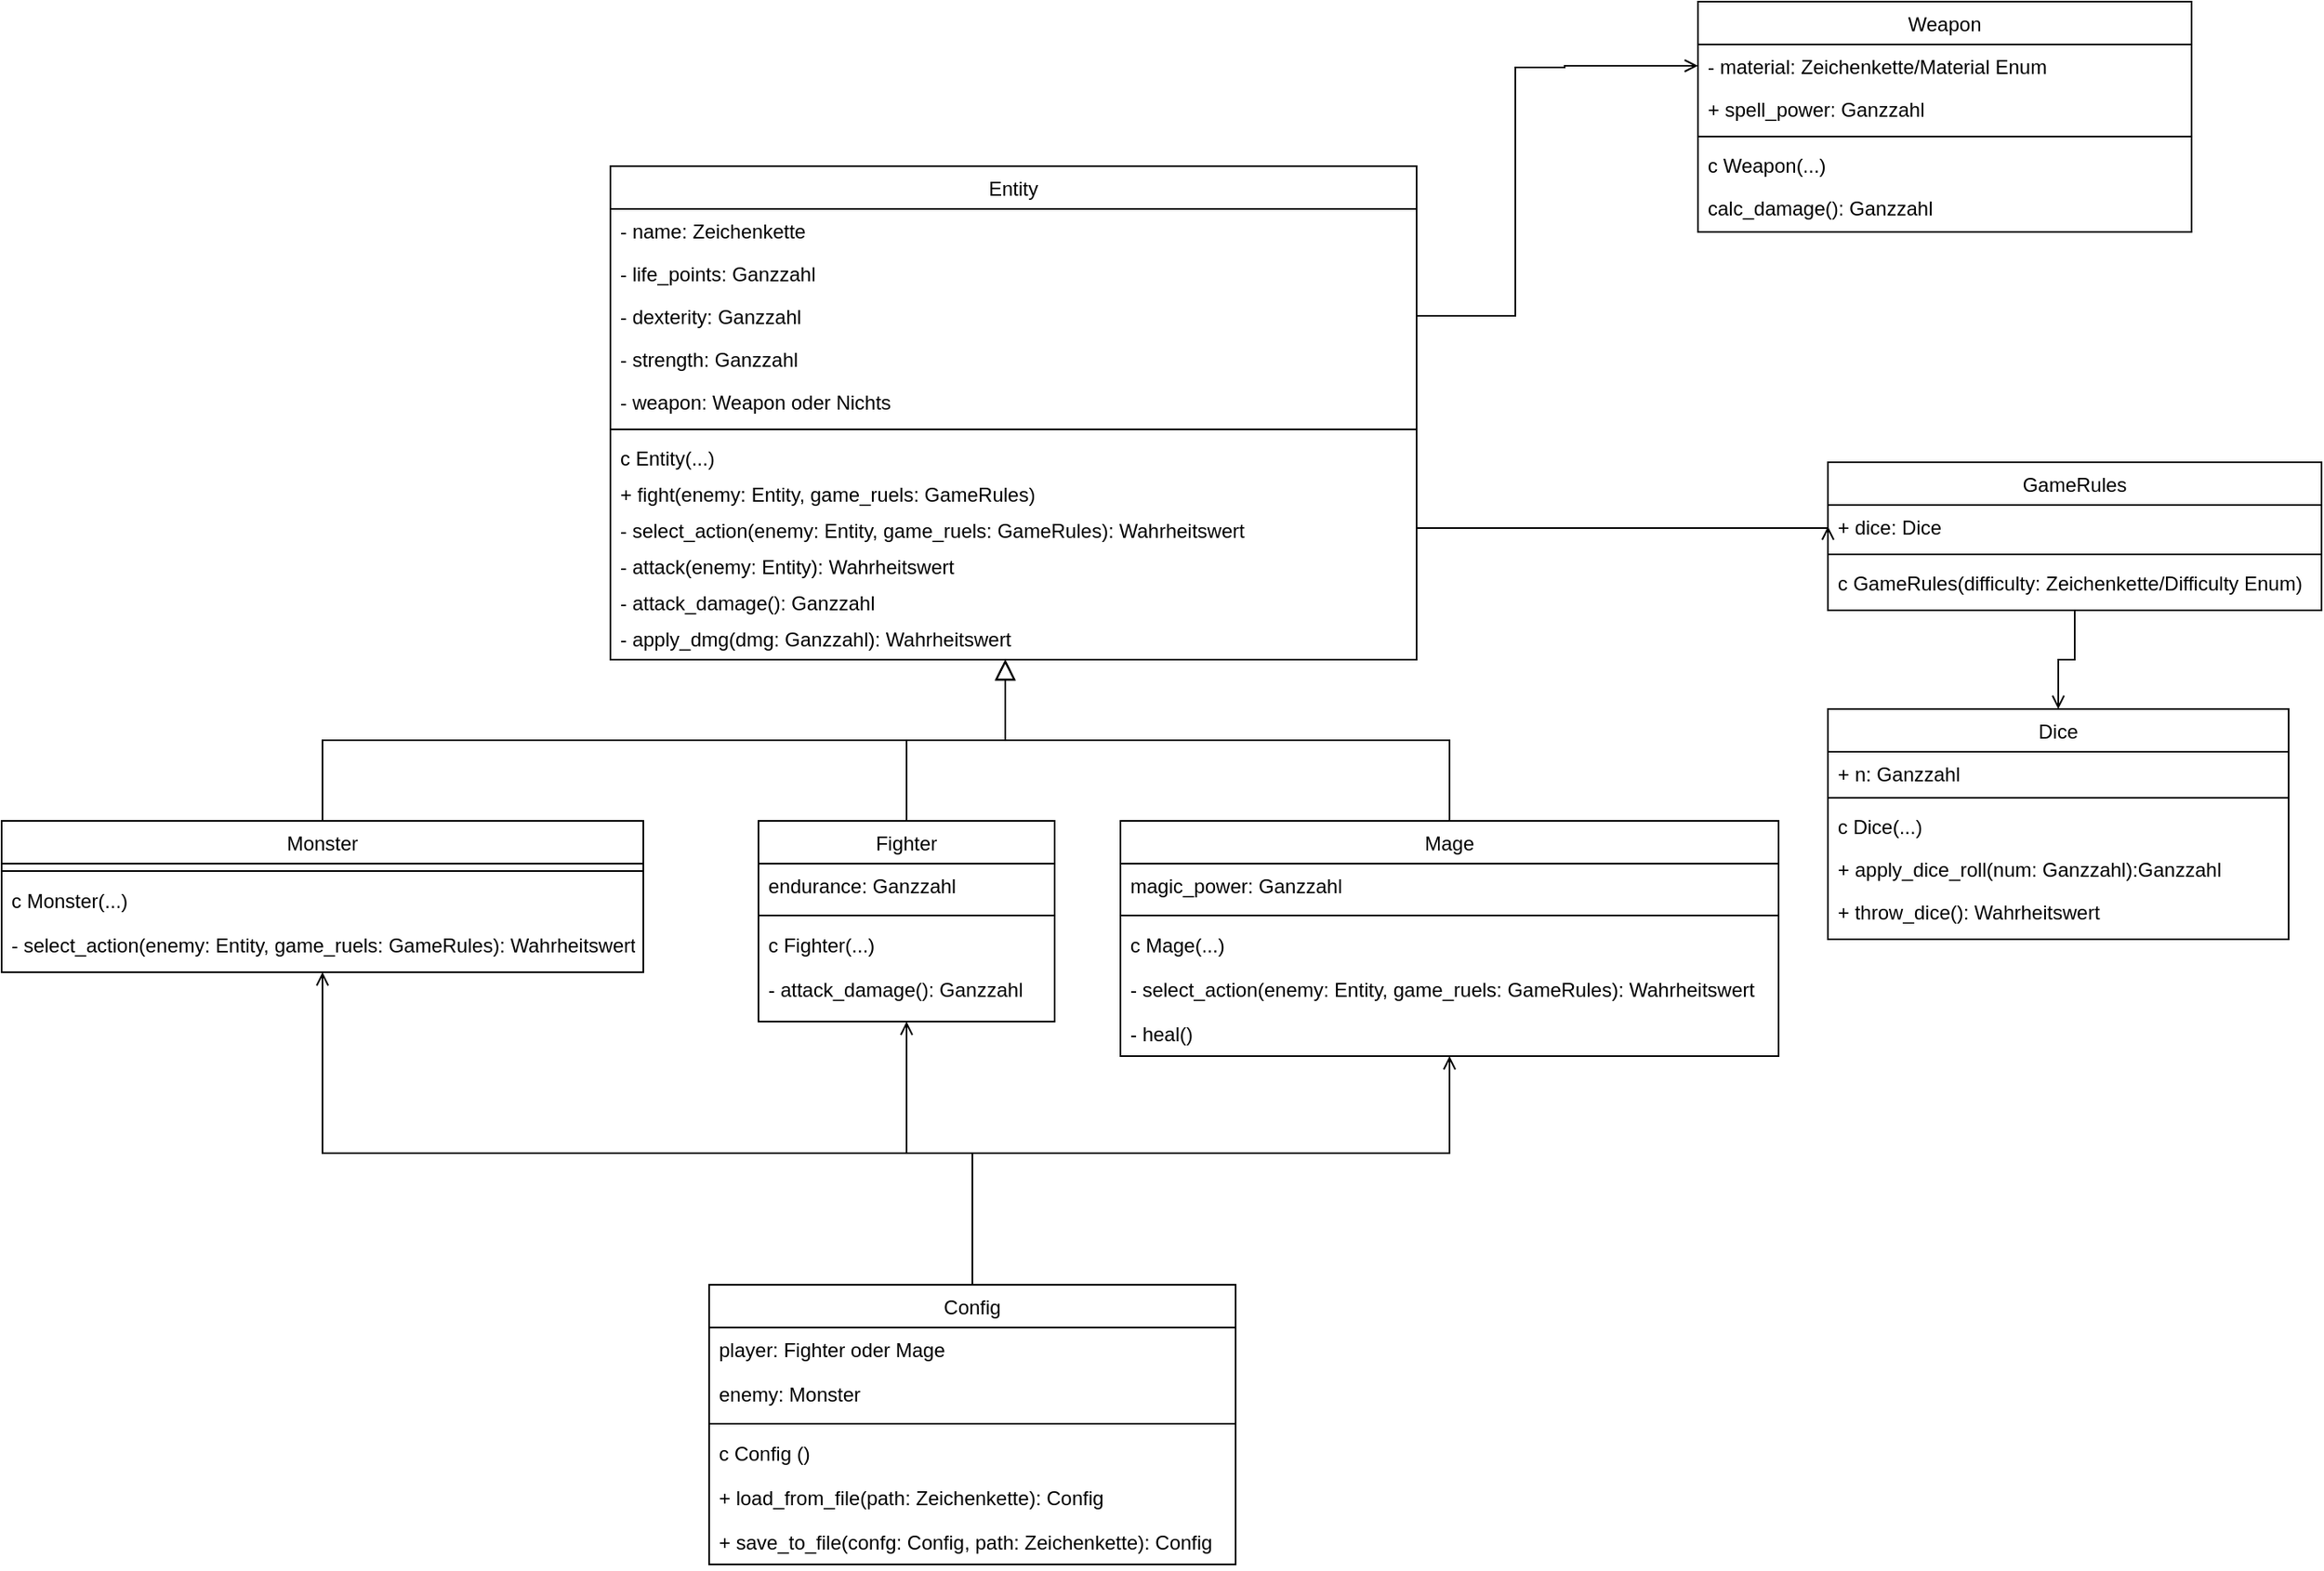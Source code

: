 <mxfile version="26.0.10">
  <diagram id="C5RBs43oDa-KdzZeNtuy" name="Page-1">
    <mxGraphModel dx="976" dy="728" grid="1" gridSize="10" guides="1" tooltips="1" connect="1" arrows="1" fold="1" page="1" pageScale="1" pageWidth="827" pageHeight="1169" math="0" shadow="0">
      <root>
        <mxCell id="WIyWlLk6GJQsqaUBKTNV-0" />
        <mxCell id="WIyWlLk6GJQsqaUBKTNV-1" parent="WIyWlLk6GJQsqaUBKTNV-0" />
        <mxCell id="zkfFHV4jXpPFQw0GAbJ--0" value="Entity" style="swimlane;fontStyle=0;align=center;verticalAlign=top;childLayout=stackLayout;horizontal=1;startSize=26;horizontalStack=0;resizeParent=1;resizeLast=0;collapsible=1;marginBottom=0;rounded=0;shadow=0;strokeWidth=1;" parent="WIyWlLk6GJQsqaUBKTNV-1" vertex="1">
          <mxGeometry x="580" y="240" width="490" height="300" as="geometry">
            <mxRectangle x="230" y="140" width="160" height="26" as="alternateBounds" />
          </mxGeometry>
        </mxCell>
        <mxCell id="zkfFHV4jXpPFQw0GAbJ--1" value="- name: Zeichenkette" style="text;align=left;verticalAlign=top;spacingLeft=4;spacingRight=4;overflow=hidden;rotatable=0;points=[[0,0.5],[1,0.5]];portConstraint=eastwest;" parent="zkfFHV4jXpPFQw0GAbJ--0" vertex="1">
          <mxGeometry y="26" width="490" height="26" as="geometry" />
        </mxCell>
        <mxCell id="zkfFHV4jXpPFQw0GAbJ--2" value="- life_points: Ganzzahl" style="text;align=left;verticalAlign=top;spacingLeft=4;spacingRight=4;overflow=hidden;rotatable=0;points=[[0,0.5],[1,0.5]];portConstraint=eastwest;rounded=0;shadow=0;html=0;" parent="zkfFHV4jXpPFQw0GAbJ--0" vertex="1">
          <mxGeometry y="52" width="490" height="26" as="geometry" />
        </mxCell>
        <mxCell id="zkfFHV4jXpPFQw0GAbJ--3" value="- dexterity: Ganzzahl" style="text;align=left;verticalAlign=top;spacingLeft=4;spacingRight=4;overflow=hidden;rotatable=0;points=[[0,0.5],[1,0.5]];portConstraint=eastwest;rounded=0;shadow=0;html=0;" parent="zkfFHV4jXpPFQw0GAbJ--0" vertex="1">
          <mxGeometry y="78" width="490" height="26" as="geometry" />
        </mxCell>
        <mxCell id="boEaTihiIEr0a7xUd6vV-0" value="- strength: Ganzzahl" style="text;align=left;verticalAlign=top;spacingLeft=4;spacingRight=4;overflow=hidden;rotatable=0;points=[[0,0.5],[1,0.5]];portConstraint=eastwest;rounded=0;shadow=0;html=0;" parent="zkfFHV4jXpPFQw0GAbJ--0" vertex="1">
          <mxGeometry y="104" width="490" height="26" as="geometry" />
        </mxCell>
        <mxCell id="boEaTihiIEr0a7xUd6vV-1" value="- weapon: Weapon oder Nichts" style="text;align=left;verticalAlign=top;spacingLeft=4;spacingRight=4;overflow=hidden;rotatable=0;points=[[0,0.5],[1,0.5]];portConstraint=eastwest;rounded=0;shadow=0;html=0;" parent="zkfFHV4jXpPFQw0GAbJ--0" vertex="1">
          <mxGeometry y="130" width="490" height="26" as="geometry" />
        </mxCell>
        <mxCell id="zkfFHV4jXpPFQw0GAbJ--4" value="" style="line;html=1;strokeWidth=1;align=left;verticalAlign=middle;spacingTop=-1;spacingLeft=3;spacingRight=3;rotatable=0;labelPosition=right;points=[];portConstraint=eastwest;" parent="zkfFHV4jXpPFQw0GAbJ--0" vertex="1">
          <mxGeometry y="156" width="490" height="8" as="geometry" />
        </mxCell>
        <mxCell id="zkfFHV4jXpPFQw0GAbJ--5" value="c Entity(...)" style="text;align=left;verticalAlign=top;spacingLeft=4;spacingRight=4;overflow=hidden;rotatable=0;points=[[0,0.5],[1,0.5]];portConstraint=eastwest;" parent="zkfFHV4jXpPFQw0GAbJ--0" vertex="1">
          <mxGeometry y="164" width="490" height="22" as="geometry" />
        </mxCell>
        <mxCell id="boEaTihiIEr0a7xUd6vV-37" value="+ fight(enemy: Entity, game_ruels: GameRules)" style="text;align=left;verticalAlign=top;spacingLeft=4;spacingRight=4;overflow=hidden;rotatable=0;points=[[0,0.5],[1,0.5]];portConstraint=eastwest;" parent="zkfFHV4jXpPFQw0GAbJ--0" vertex="1">
          <mxGeometry y="186" width="490" height="22" as="geometry" />
        </mxCell>
        <mxCell id="boEaTihiIEr0a7xUd6vV-5" value="- select_action(enemy: Entity, game_ruels: GameRules): Wahrheitswert" style="text;align=left;verticalAlign=top;spacingLeft=4;spacingRight=4;overflow=hidden;rotatable=0;points=[[0,0.5],[1,0.5]];portConstraint=eastwest;" parent="zkfFHV4jXpPFQw0GAbJ--0" vertex="1">
          <mxGeometry y="208" width="490" height="22" as="geometry" />
        </mxCell>
        <mxCell id="boEaTihiIEr0a7xUd6vV-6" value="- attack(enemy: Entity): Wahrheitswert" style="text;align=left;verticalAlign=top;spacingLeft=4;spacingRight=4;overflow=hidden;rotatable=0;points=[[0,0.5],[1,0.5]];portConstraint=eastwest;" parent="zkfFHV4jXpPFQw0GAbJ--0" vertex="1">
          <mxGeometry y="230" width="490" height="22" as="geometry" />
        </mxCell>
        <mxCell id="boEaTihiIEr0a7xUd6vV-3" value="- attack_damage(): Ganzzahl" style="text;align=left;verticalAlign=top;spacingLeft=4;spacingRight=4;overflow=hidden;rotatable=0;points=[[0,0.5],[1,0.5]];portConstraint=eastwest;" parent="zkfFHV4jXpPFQw0GAbJ--0" vertex="1">
          <mxGeometry y="252" width="490" height="22" as="geometry" />
        </mxCell>
        <mxCell id="boEaTihiIEr0a7xUd6vV-2" value="- apply_dmg(dmg: Ganzzahl): Wahrheitswert" style="text;align=left;verticalAlign=top;spacingLeft=4;spacingRight=4;overflow=hidden;rotatable=0;points=[[0,0.5],[1,0.5]];portConstraint=eastwest;" parent="zkfFHV4jXpPFQw0GAbJ--0" vertex="1">
          <mxGeometry y="274" width="490" height="22" as="geometry" />
        </mxCell>
        <mxCell id="zkfFHV4jXpPFQw0GAbJ--12" value="" style="endArrow=block;endSize=10;endFill=0;shadow=0;strokeWidth=1;rounded=0;curved=0;edgeStyle=elbowEdgeStyle;elbow=vertical;exitX=0.5;exitY=0;exitDx=0;exitDy=0;" parent="WIyWlLk6GJQsqaUBKTNV-1" source="boEaTihiIEr0a7xUd6vV-19" edge="1">
          <mxGeometry width="160" relative="1" as="geometry">
            <mxPoint x="760" y="630" as="sourcePoint" />
            <mxPoint x="820" y="540" as="targetPoint" />
          </mxGeometry>
        </mxCell>
        <mxCell id="boEaTihiIEr0a7xUd6vV-56" style="edgeStyle=orthogonalEdgeStyle;rounded=0;orthogonalLoop=1;jettySize=auto;html=1;endArrow=open;endFill=0;" parent="WIyWlLk6GJQsqaUBKTNV-1" source="boEaTihiIEr0a7xUd6vV-45" target="zkfFHV4jXpPFQw0GAbJ--13" edge="1">
          <mxGeometry relative="1" as="geometry">
            <Array as="points">
              <mxPoint x="800" y="840" />
              <mxPoint x="1090" y="840" />
            </Array>
          </mxGeometry>
        </mxCell>
        <mxCell id="zkfFHV4jXpPFQw0GAbJ--13" value="Mage" style="swimlane;fontStyle=0;align=center;verticalAlign=top;childLayout=stackLayout;horizontal=1;startSize=26;horizontalStack=0;resizeParent=1;resizeLast=0;collapsible=1;marginBottom=0;rounded=0;shadow=0;strokeWidth=1;" parent="WIyWlLk6GJQsqaUBKTNV-1" vertex="1">
          <mxGeometry x="890" y="638" width="400" height="143" as="geometry">
            <mxRectangle x="340" y="380" width="170" height="26" as="alternateBounds" />
          </mxGeometry>
        </mxCell>
        <mxCell id="zkfFHV4jXpPFQw0GAbJ--14" value="magic_power: Ganzzahl" style="text;align=left;verticalAlign=top;spacingLeft=4;spacingRight=4;overflow=hidden;rotatable=0;points=[[0,0.5],[1,0.5]];portConstraint=eastwest;" parent="zkfFHV4jXpPFQw0GAbJ--13" vertex="1">
          <mxGeometry y="26" width="400" height="27" as="geometry" />
        </mxCell>
        <mxCell id="zkfFHV4jXpPFQw0GAbJ--15" value="" style="line;html=1;strokeWidth=1;align=left;verticalAlign=middle;spacingTop=-1;spacingLeft=3;spacingRight=3;rotatable=0;labelPosition=right;points=[];portConstraint=eastwest;" parent="zkfFHV4jXpPFQw0GAbJ--13" vertex="1">
          <mxGeometry y="53" width="400" height="9" as="geometry" />
        </mxCell>
        <mxCell id="boEaTihiIEr0a7xUd6vV-15" value="c Mage(...)" style="text;align=left;verticalAlign=top;spacingLeft=4;spacingRight=4;overflow=hidden;rotatable=0;points=[[0,0.5],[1,0.5]];portConstraint=eastwest;" parent="zkfFHV4jXpPFQw0GAbJ--13" vertex="1">
          <mxGeometry y="62" width="400" height="27" as="geometry" />
        </mxCell>
        <mxCell id="boEaTihiIEr0a7xUd6vV-17" value="- select_action(enemy: Entity, game_ruels: GameRules): Wahrheitswert" style="text;align=left;verticalAlign=top;spacingLeft=4;spacingRight=4;overflow=hidden;rotatable=0;points=[[0,0.5],[1,0.5]];portConstraint=eastwest;" parent="zkfFHV4jXpPFQw0GAbJ--13" vertex="1">
          <mxGeometry y="89" width="400" height="27" as="geometry" />
        </mxCell>
        <mxCell id="boEaTihiIEr0a7xUd6vV-18" value="- heal()" style="text;align=left;verticalAlign=top;spacingLeft=4;spacingRight=4;overflow=hidden;rotatable=0;points=[[0,0.5],[1,0.5]];portConstraint=eastwest;" parent="zkfFHV4jXpPFQw0GAbJ--13" vertex="1">
          <mxGeometry y="116" width="400" height="27" as="geometry" />
        </mxCell>
        <mxCell id="zkfFHV4jXpPFQw0GAbJ--16" value="" style="endArrow=block;endSize=10;endFill=0;shadow=0;strokeWidth=1;rounded=0;curved=0;edgeStyle=elbowEdgeStyle;elbow=vertical;exitX=0.5;exitY=0;exitDx=0;exitDy=0;" parent="WIyWlLk6GJQsqaUBKTNV-1" source="zkfFHV4jXpPFQw0GAbJ--13" edge="1">
          <mxGeometry width="160" relative="1" as="geometry">
            <mxPoint x="930" y="638" as="sourcePoint" />
            <mxPoint x="820" y="540" as="targetPoint" />
          </mxGeometry>
        </mxCell>
        <mxCell id="boEaTihiIEr0a7xUd6vV-7" style="edgeStyle=orthogonalEdgeStyle;rounded=0;orthogonalLoop=1;jettySize=auto;html=1;endArrow=open;endFill=0;entryX=0.5;entryY=0;entryDx=0;entryDy=0;" parent="WIyWlLk6GJQsqaUBKTNV-1" source="zkfFHV4jXpPFQw0GAbJ--17" target="boEaTihiIEr0a7xUd6vV-8" edge="1">
          <mxGeometry relative="1" as="geometry">
            <mxPoint x="1425.0" y="570" as="targetPoint" />
          </mxGeometry>
        </mxCell>
        <mxCell id="zkfFHV4jXpPFQw0GAbJ--17" value="GameRules" style="swimlane;fontStyle=0;align=center;verticalAlign=top;childLayout=stackLayout;horizontal=1;startSize=26;horizontalStack=0;resizeParent=1;resizeLast=0;collapsible=1;marginBottom=0;rounded=0;shadow=0;strokeWidth=1;" parent="WIyWlLk6GJQsqaUBKTNV-1" vertex="1">
          <mxGeometry x="1320" y="420" width="300" height="90" as="geometry">
            <mxRectangle x="550" y="140" width="160" height="26" as="alternateBounds" />
          </mxGeometry>
        </mxCell>
        <mxCell id="zkfFHV4jXpPFQw0GAbJ--18" value="+ dice: Dice" style="text;align=left;verticalAlign=top;spacingLeft=4;spacingRight=4;overflow=hidden;rotatable=0;points=[[0,0.5],[1,0.5]];portConstraint=eastwest;" parent="zkfFHV4jXpPFQw0GAbJ--17" vertex="1">
          <mxGeometry y="26" width="300" height="26" as="geometry" />
        </mxCell>
        <mxCell id="zkfFHV4jXpPFQw0GAbJ--23" value="" style="line;html=1;strokeWidth=1;align=left;verticalAlign=middle;spacingTop=-1;spacingLeft=3;spacingRight=3;rotatable=0;labelPosition=right;points=[];portConstraint=eastwest;" parent="zkfFHV4jXpPFQw0GAbJ--17" vertex="1">
          <mxGeometry y="52" width="300" height="8" as="geometry" />
        </mxCell>
        <mxCell id="zkfFHV4jXpPFQw0GAbJ--24" value="c GameRules(difficulty: Zeichenkette/Difficulty Enum)" style="text;align=left;verticalAlign=top;spacingLeft=4;spacingRight=4;overflow=hidden;rotatable=0;points=[[0,0.5],[1,0.5]];portConstraint=eastwest;" parent="zkfFHV4jXpPFQw0GAbJ--17" vertex="1">
          <mxGeometry y="60" width="300" height="26" as="geometry" />
        </mxCell>
        <mxCell id="zkfFHV4jXpPFQw0GAbJ--26" value="" style="endArrow=open;shadow=0;strokeWidth=1;rounded=0;curved=0;endFill=1;edgeStyle=elbowEdgeStyle;elbow=vertical;entryX=0;entryY=0.5;entryDx=0;entryDy=0;" parent="WIyWlLk6GJQsqaUBKTNV-1" target="zkfFHV4jXpPFQw0GAbJ--18" edge="1">
          <mxGeometry x="0.5" y="41" relative="1" as="geometry">
            <mxPoint x="1070" y="471" as="sourcePoint" />
            <mxPoint x="1150" y="470" as="targetPoint" />
            <mxPoint x="-40" y="32" as="offset" />
            <Array as="points">
              <mxPoint x="1310" y="460" />
            </Array>
          </mxGeometry>
        </mxCell>
        <mxCell id="zkfFHV4jXpPFQw0GAbJ--27" value="" style="resizable=0;align=left;verticalAlign=bottom;labelBackgroundColor=none;fontSize=12;" parent="zkfFHV4jXpPFQw0GAbJ--26" connectable="0" vertex="1">
          <mxGeometry x="-1" relative="1" as="geometry">
            <mxPoint y="4" as="offset" />
          </mxGeometry>
        </mxCell>
        <mxCell id="boEaTihiIEr0a7xUd6vV-8" value="Dice" style="swimlane;fontStyle=0;align=center;verticalAlign=top;childLayout=stackLayout;horizontal=1;startSize=26;horizontalStack=0;resizeParent=1;resizeLast=0;collapsible=1;marginBottom=0;rounded=0;shadow=0;strokeWidth=1;" parent="WIyWlLk6GJQsqaUBKTNV-1" vertex="1">
          <mxGeometry x="1320" y="570" width="280" height="140" as="geometry">
            <mxRectangle x="550" y="140" width="160" height="26" as="alternateBounds" />
          </mxGeometry>
        </mxCell>
        <mxCell id="boEaTihiIEr0a7xUd6vV-9" value="+ n: Ganzzahl" style="text;align=left;verticalAlign=top;spacingLeft=4;spacingRight=4;overflow=hidden;rotatable=0;points=[[0,0.5],[1,0.5]];portConstraint=eastwest;" parent="boEaTihiIEr0a7xUd6vV-8" vertex="1">
          <mxGeometry y="26" width="280" height="24" as="geometry" />
        </mxCell>
        <mxCell id="boEaTihiIEr0a7xUd6vV-10" value="" style="line;html=1;strokeWidth=1;align=left;verticalAlign=middle;spacingTop=-1;spacingLeft=3;spacingRight=3;rotatable=0;labelPosition=right;points=[];portConstraint=eastwest;" parent="boEaTihiIEr0a7xUd6vV-8" vertex="1">
          <mxGeometry y="50" width="280" height="8" as="geometry" />
        </mxCell>
        <mxCell id="boEaTihiIEr0a7xUd6vV-11" value="c Dice(...)" style="text;align=left;verticalAlign=top;spacingLeft=4;spacingRight=4;overflow=hidden;rotatable=0;points=[[0,0.5],[1,0.5]];portConstraint=eastwest;" parent="boEaTihiIEr0a7xUd6vV-8" vertex="1">
          <mxGeometry y="58" width="280" height="26" as="geometry" />
        </mxCell>
        <mxCell id="boEaTihiIEr0a7xUd6vV-13" value="+ apply_dice_roll(num: Ganzzahl):Ganzzahl" style="text;align=left;verticalAlign=top;spacingLeft=4;spacingRight=4;overflow=hidden;rotatable=0;points=[[0,0.5],[1,0.5]];portConstraint=eastwest;" parent="boEaTihiIEr0a7xUd6vV-8" vertex="1">
          <mxGeometry y="84" width="280" height="26" as="geometry" />
        </mxCell>
        <mxCell id="boEaTihiIEr0a7xUd6vV-14" value="+ throw_dice(): Wahrheitswert" style="text;align=left;verticalAlign=top;spacingLeft=4;spacingRight=4;overflow=hidden;rotatable=0;points=[[0,0.5],[1,0.5]];portConstraint=eastwest;" parent="boEaTihiIEr0a7xUd6vV-8" vertex="1">
          <mxGeometry y="110" width="280" height="26" as="geometry" />
        </mxCell>
        <mxCell id="boEaTihiIEr0a7xUd6vV-19" value="Fighter" style="swimlane;fontStyle=0;align=center;verticalAlign=top;childLayout=stackLayout;horizontal=1;startSize=26;horizontalStack=0;resizeParent=1;resizeLast=0;collapsible=1;marginBottom=0;rounded=0;shadow=0;strokeWidth=1;" parent="WIyWlLk6GJQsqaUBKTNV-1" vertex="1">
          <mxGeometry x="670" y="638" width="180" height="122" as="geometry">
            <mxRectangle x="340" y="380" width="170" height="26" as="alternateBounds" />
          </mxGeometry>
        </mxCell>
        <mxCell id="boEaTihiIEr0a7xUd6vV-20" value="endurance: Ganzzahl" style="text;align=left;verticalAlign=top;spacingLeft=4;spacingRight=4;overflow=hidden;rotatable=0;points=[[0,0.5],[1,0.5]];portConstraint=eastwest;" parent="boEaTihiIEr0a7xUd6vV-19" vertex="1">
          <mxGeometry y="26" width="180" height="27" as="geometry" />
        </mxCell>
        <mxCell id="boEaTihiIEr0a7xUd6vV-21" value="" style="line;html=1;strokeWidth=1;align=left;verticalAlign=middle;spacingTop=-1;spacingLeft=3;spacingRight=3;rotatable=0;labelPosition=right;points=[];portConstraint=eastwest;" parent="boEaTihiIEr0a7xUd6vV-19" vertex="1">
          <mxGeometry y="53" width="180" height="9" as="geometry" />
        </mxCell>
        <mxCell id="boEaTihiIEr0a7xUd6vV-22" value="c Fighter(...)" style="text;align=left;verticalAlign=top;spacingLeft=4;spacingRight=4;overflow=hidden;rotatable=0;points=[[0,0.5],[1,0.5]];portConstraint=eastwest;" parent="boEaTihiIEr0a7xUd6vV-19" vertex="1">
          <mxGeometry y="62" width="180" height="27" as="geometry" />
        </mxCell>
        <mxCell id="boEaTihiIEr0a7xUd6vV-23" value="- attack_damage(): Ganzzahl" style="text;align=left;verticalAlign=top;spacingLeft=4;spacingRight=4;overflow=hidden;rotatable=0;points=[[0,0.5],[1,0.5]];portConstraint=eastwest;" parent="boEaTihiIEr0a7xUd6vV-19" vertex="1">
          <mxGeometry y="89" width="180" height="27" as="geometry" />
        </mxCell>
        <mxCell id="boEaTihiIEr0a7xUd6vV-54" style="edgeStyle=orthogonalEdgeStyle;rounded=0;orthogonalLoop=1;jettySize=auto;html=1;exitX=0.5;exitY=0;exitDx=0;exitDy=0;endArrow=open;endFill=0;entryX=0.5;entryY=0;entryDx=0;entryDy=0;" parent="WIyWlLk6GJQsqaUBKTNV-1" source="boEaTihiIEr0a7xUd6vV-45" edge="1">
          <mxGeometry relative="1" as="geometry">
            <mxPoint x="405" y="730" as="targetPoint" />
            <mxPoint x="520" y="920" as="sourcePoint" />
            <Array as="points">
              <mxPoint x="800" y="840" />
              <mxPoint x="405" y="840" />
            </Array>
          </mxGeometry>
        </mxCell>
        <mxCell id="boEaTihiIEr0a7xUd6vV-25" value="Monster" style="swimlane;fontStyle=0;align=center;verticalAlign=top;childLayout=stackLayout;horizontal=1;startSize=26;horizontalStack=0;resizeParent=1;resizeLast=0;collapsible=1;marginBottom=0;rounded=0;shadow=0;strokeWidth=1;" parent="WIyWlLk6GJQsqaUBKTNV-1" vertex="1">
          <mxGeometry x="210" y="638" width="390" height="92" as="geometry">
            <mxRectangle x="340" y="380" width="170" height="26" as="alternateBounds" />
          </mxGeometry>
        </mxCell>
        <mxCell id="boEaTihiIEr0a7xUd6vV-27" value="" style="line;html=1;strokeWidth=1;align=left;verticalAlign=middle;spacingTop=-1;spacingLeft=3;spacingRight=3;rotatable=0;labelPosition=right;points=[];portConstraint=eastwest;" parent="boEaTihiIEr0a7xUd6vV-25" vertex="1">
          <mxGeometry y="26" width="390" height="9" as="geometry" />
        </mxCell>
        <mxCell id="boEaTihiIEr0a7xUd6vV-28" value="c Monster(...)" style="text;align=left;verticalAlign=top;spacingLeft=4;spacingRight=4;overflow=hidden;rotatable=0;points=[[0,0.5],[1,0.5]];portConstraint=eastwest;" parent="boEaTihiIEr0a7xUd6vV-25" vertex="1">
          <mxGeometry y="35" width="390" height="27" as="geometry" />
        </mxCell>
        <mxCell id="boEaTihiIEr0a7xUd6vV-29" value="- select_action(enemy: Entity, game_ruels: GameRules): Wahrheitswert" style="text;align=left;verticalAlign=top;spacingLeft=4;spacingRight=4;overflow=hidden;rotatable=0;points=[[0,0.5],[1,0.5]];portConstraint=eastwest;" parent="boEaTihiIEr0a7xUd6vV-25" vertex="1">
          <mxGeometry y="62" width="390" height="27" as="geometry" />
        </mxCell>
        <mxCell id="boEaTihiIEr0a7xUd6vV-30" value="" style="endArrow=block;endSize=10;endFill=0;shadow=0;strokeWidth=1;rounded=0;curved=0;edgeStyle=elbowEdgeStyle;elbow=vertical;exitX=0.5;exitY=0;exitDx=0;exitDy=0;" parent="WIyWlLk6GJQsqaUBKTNV-1" source="boEaTihiIEr0a7xUd6vV-25" edge="1">
          <mxGeometry width="160" relative="1" as="geometry">
            <mxPoint x="520" y="600" as="sourcePoint" />
            <mxPoint x="820" y="540" as="targetPoint" />
          </mxGeometry>
        </mxCell>
        <mxCell id="boEaTihiIEr0a7xUd6vV-38" value="Weapon" style="swimlane;fontStyle=0;align=center;verticalAlign=top;childLayout=stackLayout;horizontal=1;startSize=26;horizontalStack=0;resizeParent=1;resizeLast=0;collapsible=1;marginBottom=0;rounded=0;shadow=0;strokeWidth=1;" parent="WIyWlLk6GJQsqaUBKTNV-1" vertex="1">
          <mxGeometry x="1241" y="140" width="300" height="140" as="geometry">
            <mxRectangle x="550" y="140" width="160" height="26" as="alternateBounds" />
          </mxGeometry>
        </mxCell>
        <mxCell id="boEaTihiIEr0a7xUd6vV-39" value="- material: Zeichenkette/Material Enum" style="text;align=left;verticalAlign=top;spacingLeft=4;spacingRight=4;overflow=hidden;rotatable=0;points=[[0,0.5],[1,0.5]];portConstraint=eastwest;" parent="boEaTihiIEr0a7xUd6vV-38" vertex="1">
          <mxGeometry y="26" width="300" height="26" as="geometry" />
        </mxCell>
        <mxCell id="boEaTihiIEr0a7xUd6vV-42" value="+ spell_power: Ganzzahl" style="text;align=left;verticalAlign=top;spacingLeft=4;spacingRight=4;overflow=hidden;rotatable=0;points=[[0,0.5],[1,0.5]];portConstraint=eastwest;" parent="boEaTihiIEr0a7xUd6vV-38" vertex="1">
          <mxGeometry y="52" width="300" height="26" as="geometry" />
        </mxCell>
        <mxCell id="boEaTihiIEr0a7xUd6vV-40" value="" style="line;html=1;strokeWidth=1;align=left;verticalAlign=middle;spacingTop=-1;spacingLeft=3;spacingRight=3;rotatable=0;labelPosition=right;points=[];portConstraint=eastwest;" parent="boEaTihiIEr0a7xUd6vV-38" vertex="1">
          <mxGeometry y="78" width="300" height="8" as="geometry" />
        </mxCell>
        <mxCell id="boEaTihiIEr0a7xUd6vV-41" value="c Weapon(...)" style="text;align=left;verticalAlign=top;spacingLeft=4;spacingRight=4;overflow=hidden;rotatable=0;points=[[0,0.5],[1,0.5]];portConstraint=eastwest;" parent="boEaTihiIEr0a7xUd6vV-38" vertex="1">
          <mxGeometry y="86" width="300" height="26" as="geometry" />
        </mxCell>
        <mxCell id="boEaTihiIEr0a7xUd6vV-43" value="calc_damage(): Ganzzahl" style="text;align=left;verticalAlign=top;spacingLeft=4;spacingRight=4;overflow=hidden;rotatable=0;points=[[0,0.5],[1,0.5]];portConstraint=eastwest;" parent="boEaTihiIEr0a7xUd6vV-38" vertex="1">
          <mxGeometry y="112" width="300" height="26" as="geometry" />
        </mxCell>
        <mxCell id="boEaTihiIEr0a7xUd6vV-44" style="edgeStyle=orthogonalEdgeStyle;rounded=0;orthogonalLoop=1;jettySize=auto;html=1;exitX=1;exitY=0.5;exitDx=0;exitDy=0;entryX=0;entryY=0.5;entryDx=0;entryDy=0;endArrow=open;endFill=0;" parent="WIyWlLk6GJQsqaUBKTNV-1" source="zkfFHV4jXpPFQw0GAbJ--3" target="boEaTihiIEr0a7xUd6vV-39" edge="1">
          <mxGeometry relative="1" as="geometry">
            <mxPoint x="1240" y="179" as="targetPoint" />
            <Array as="points">
              <mxPoint x="1130" y="331" />
              <mxPoint x="1130" y="180" />
              <mxPoint x="1160" y="180" />
            </Array>
          </mxGeometry>
        </mxCell>
        <mxCell id="boEaTihiIEr0a7xUd6vV-52" style="edgeStyle=orthogonalEdgeStyle;rounded=0;orthogonalLoop=1;jettySize=auto;html=1;exitX=0.5;exitY=0;exitDx=0;exitDy=0;entryX=0.5;entryY=1;entryDx=0;entryDy=0;endArrow=open;endFill=0;" parent="WIyWlLk6GJQsqaUBKTNV-1" source="boEaTihiIEr0a7xUd6vV-45" target="boEaTihiIEr0a7xUd6vV-19" edge="1">
          <mxGeometry relative="1" as="geometry" />
        </mxCell>
        <mxCell id="boEaTihiIEr0a7xUd6vV-45" value="Config" style="swimlane;fontStyle=0;align=center;verticalAlign=top;childLayout=stackLayout;horizontal=1;startSize=26;horizontalStack=0;resizeParent=1;resizeLast=0;collapsible=1;marginBottom=0;rounded=0;shadow=0;strokeWidth=1;" parent="WIyWlLk6GJQsqaUBKTNV-1" vertex="1">
          <mxGeometry x="640" y="920" width="320" height="170" as="geometry">
            <mxRectangle x="340" y="380" width="170" height="26" as="alternateBounds" />
          </mxGeometry>
        </mxCell>
        <mxCell id="boEaTihiIEr0a7xUd6vV-46" value="player: Fighter oder Mage" style="text;align=left;verticalAlign=top;spacingLeft=4;spacingRight=4;overflow=hidden;rotatable=0;points=[[0,0.5],[1,0.5]];portConstraint=eastwest;" parent="boEaTihiIEr0a7xUd6vV-45" vertex="1">
          <mxGeometry y="26" width="320" height="27" as="geometry" />
        </mxCell>
        <mxCell id="boEaTihiIEr0a7xUd6vV-48" value="enemy: Monster" style="text;align=left;verticalAlign=top;spacingLeft=4;spacingRight=4;overflow=hidden;rotatable=0;points=[[0,0.5],[1,0.5]];portConstraint=eastwest;" parent="boEaTihiIEr0a7xUd6vV-45" vertex="1">
          <mxGeometry y="53" width="320" height="27" as="geometry" />
        </mxCell>
        <mxCell id="boEaTihiIEr0a7xUd6vV-47" value="" style="line;html=1;strokeWidth=1;align=left;verticalAlign=middle;spacingTop=-1;spacingLeft=3;spacingRight=3;rotatable=0;labelPosition=right;points=[];portConstraint=eastwest;" parent="boEaTihiIEr0a7xUd6vV-45" vertex="1">
          <mxGeometry y="80" width="320" height="9" as="geometry" />
        </mxCell>
        <mxCell id="boEaTihiIEr0a7xUd6vV-50" value="c Config ()" style="text;align=left;verticalAlign=top;spacingLeft=4;spacingRight=4;overflow=hidden;rotatable=0;points=[[0,0.5],[1,0.5]];portConstraint=eastwest;" parent="boEaTihiIEr0a7xUd6vV-45" vertex="1">
          <mxGeometry y="89" width="320" height="27" as="geometry" />
        </mxCell>
        <mxCell id="boEaTihiIEr0a7xUd6vV-49" value="+ load_from_file(path: Zeichenkette): Config" style="text;align=left;verticalAlign=top;spacingLeft=4;spacingRight=4;overflow=hidden;rotatable=0;points=[[0,0.5],[1,0.5]];portConstraint=eastwest;" parent="boEaTihiIEr0a7xUd6vV-45" vertex="1">
          <mxGeometry y="116" width="320" height="27" as="geometry" />
        </mxCell>
        <mxCell id="boEaTihiIEr0a7xUd6vV-51" value="+ save_to_file(confg: Config, path: Zeichenkette): Config" style="text;align=left;verticalAlign=top;spacingLeft=4;spacingRight=4;overflow=hidden;rotatable=0;points=[[0,0.5],[1,0.5]];portConstraint=eastwest;" parent="boEaTihiIEr0a7xUd6vV-45" vertex="1">
          <mxGeometry y="143" width="320" height="27" as="geometry" />
        </mxCell>
      </root>
    </mxGraphModel>
  </diagram>
</mxfile>
